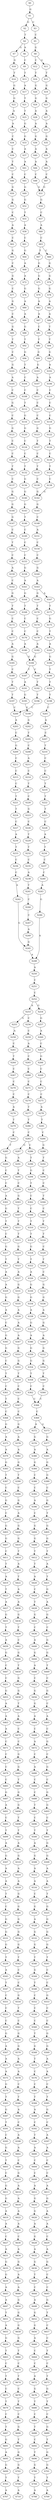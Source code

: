 strict digraph  {
	S0 -> S1 [ label = G ];
	S1 -> S2 [ label = G ];
	S1 -> S3 [ label = C ];
	S2 -> S4 [ label = T ];
	S3 -> S5 [ label = C ];
	S4 -> S6 [ label = A ];
	S4 -> S7 [ label = G ];
	S5 -> S8 [ label = G ];
	S6 -> S9 [ label = C ];
	S7 -> S10 [ label = G ];
	S8 -> S11 [ label = G ];
	S8 -> S12 [ label = C ];
	S9 -> S13 [ label = T ];
	S10 -> S14 [ label = T ];
	S11 -> S15 [ label = T ];
	S12 -> S16 [ label = T ];
	S13 -> S17 [ label = A ];
	S14 -> S18 [ label = G ];
	S15 -> S19 [ label = G ];
	S16 -> S20 [ label = G ];
	S17 -> S21 [ label = T ];
	S18 -> S22 [ label = G ];
	S19 -> S23 [ label = G ];
	S20 -> S24 [ label = G ];
	S21 -> S25 [ label = T ];
	S22 -> S26 [ label = A ];
	S23 -> S27 [ label = A ];
	S24 -> S28 [ label = A ];
	S25 -> S29 [ label = G ];
	S26 -> S30 [ label = A ];
	S27 -> S31 [ label = A ];
	S28 -> S32 [ label = A ];
	S29 -> S33 [ label = G ];
	S30 -> S34 [ label = C ];
	S31 -> S35 [ label = G ];
	S32 -> S36 [ label = G ];
	S33 -> S37 [ label = A ];
	S34 -> S38 [ label = C ];
	S35 -> S39 [ label = A ];
	S36 -> S40 [ label = A ];
	S37 -> S41 [ label = A ];
	S38 -> S42 [ label = T ];
	S39 -> S43 [ label = A ];
	S40 -> S44 [ label = A ];
	S41 -> S45 [ label = C ];
	S42 -> S46 [ label = C ];
	S43 -> S47 [ label = C ];
	S44 -> S48 [ label = C ];
	S45 -> S49 [ label = G ];
	S46 -> S50 [ label = G ];
	S47 -> S51 [ label = G ];
	S48 -> S51 [ label = G ];
	S49 -> S52 [ label = G ];
	S50 -> S53 [ label = G ];
	S51 -> S54 [ label = G ];
	S52 -> S55 [ label = T ];
	S53 -> S56 [ label = C ];
	S54 -> S57 [ label = C ];
	S55 -> S58 [ label = A ];
	S56 -> S59 [ label = A ];
	S57 -> S60 [ label = A ];
	S58 -> S61 [ label = C ];
	S59 -> S62 [ label = C ];
	S60 -> S63 [ label = C ];
	S61 -> S64 [ label = G ];
	S62 -> S65 [ label = G ];
	S63 -> S66 [ label = C ];
	S63 -> S67 [ label = T ];
	S64 -> S68 [ label = A ];
	S65 -> S69 [ label = C ];
	S66 -> S70 [ label = G ];
	S67 -> S71 [ label = G ];
	S68 -> S72 [ label = A ];
	S69 -> S73 [ label = G ];
	S70 -> S74 [ label = G ];
	S71 -> S75 [ label = G ];
	S72 -> S76 [ label = G ];
	S73 -> S77 [ label = C ];
	S74 -> S78 [ label = G ];
	S75 -> S79 [ label = G ];
	S76 -> S80 [ label = A ];
	S77 -> S81 [ label = G ];
	S78 -> S82 [ label = A ];
	S79 -> S83 [ label = A ];
	S80 -> S84 [ label = A ];
	S81 -> S85 [ label = C ];
	S82 -> S86 [ label = A ];
	S83 -> S87 [ label = A ];
	S84 -> S88 [ label = G ];
	S85 -> S89 [ label = G ];
	S86 -> S90 [ label = T ];
	S87 -> S91 [ label = C ];
	S88 -> S92 [ label = T ];
	S89 -> S93 [ label = T ];
	S90 -> S94 [ label = T ];
	S91 -> S95 [ label = T ];
	S92 -> S96 [ label = G ];
	S93 -> S97 [ label = C ];
	S94 -> S98 [ label = G ];
	S95 -> S99 [ label = G ];
	S96 -> S100 [ label = T ];
	S97 -> S101 [ label = G ];
	S98 -> S102 [ label = A ];
	S99 -> S103 [ label = G ];
	S100 -> S104 [ label = C ];
	S101 -> S105 [ label = A ];
	S102 -> S106 [ label = A ];
	S103 -> S107 [ label = A ];
	S104 -> S108 [ label = C ];
	S105 -> S109 [ label = C ];
	S106 -> S110 [ label = C ];
	S107 -> S111 [ label = C ];
	S108 -> S112 [ label = T ];
	S109 -> S113 [ label = G ];
	S110 -> S114 [ label = C ];
	S111 -> S115 [ label = C ];
	S112 -> S116 [ label = G ];
	S113 -> S117 [ label = C ];
	S114 -> S118 [ label = C ];
	S115 -> S119 [ label = C ];
	S116 -> S120 [ label = G ];
	S117 -> S121 [ label = G ];
	S118 -> S122 [ label = G ];
	S119 -> S123 [ label = G ];
	S120 -> S124 [ label = C ];
	S121 -> S125 [ label = C ];
	S122 -> S126 [ label = T ];
	S123 -> S127 [ label = T ];
	S124 -> S128 [ label = C ];
	S125 -> S129 [ label = C ];
	S126 -> S130 [ label = C ];
	S127 -> S131 [ label = C ];
	S128 -> S132 [ label = T ];
	S129 -> S133 [ label = T ];
	S130 -> S134 [ label = T ];
	S131 -> S135 [ label = T ];
	S132 -> S136 [ label = G ];
	S133 -> S137 [ label = C ];
	S134 -> S138 [ label = C ];
	S135 -> S139 [ label = C ];
	S136 -> S140 [ label = G ];
	S137 -> S141 [ label = G ];
	S138 -> S142 [ label = G ];
	S139 -> S142 [ label = G ];
	S140 -> S143 [ label = G ];
	S141 -> S144 [ label = G ];
	S142 -> S145 [ label = G ];
	S143 -> S146 [ label = T ];
	S144 -> S147 [ label = G ];
	S145 -> S148 [ label = C ];
	S146 -> S149 [ label = C ];
	S147 -> S150 [ label = C ];
	S148 -> S151 [ label = A ];
	S149 -> S152 [ label = C ];
	S150 -> S153 [ label = T ];
	S151 -> S154 [ label = C ];
	S152 -> S155 [ label = C ];
	S153 -> S156 [ label = C ];
	S154 -> S157 [ label = C ];
	S155 -> S158 [ label = G ];
	S156 -> S159 [ label = A ];
	S157 -> S160 [ label = G ];
	S158 -> S161 [ label = A ];
	S159 -> S162 [ label = C ];
	S160 -> S163 [ label = A ];
	S161 -> S164 [ label = G ];
	S162 -> S165 [ label = G ];
	S163 -> S166 [ label = G ];
	S163 -> S167 [ label = A ];
	S164 -> S168 [ label = T ];
	S165 -> S169 [ label = T ];
	S166 -> S170 [ label = T ];
	S167 -> S171 [ label = T ];
	S168 -> S172 [ label = C ];
	S169 -> S173 [ label = C ];
	S170 -> S174 [ label = C ];
	S171 -> S175 [ label = G ];
	S172 -> S176 [ label = C ];
	S173 -> S177 [ label = C ];
	S174 -> S178 [ label = C ];
	S175 -> S179 [ label = T ];
	S176 -> S180 [ label = A ];
	S177 -> S181 [ label = A ];
	S178 -> S182 [ label = A ];
	S179 -> S183 [ label = A ];
	S180 -> S184 [ label = G ];
	S181 -> S185 [ label = G ];
	S182 -> S184 [ label = G ];
	S183 -> S186 [ label = G ];
	S184 -> S187 [ label = T ];
	S184 -> S188 [ label = C ];
	S185 -> S189 [ label = C ];
	S186 -> S190 [ label = T ];
	S187 -> S191 [ label = A ];
	S188 -> S192 [ label = T ];
	S189 -> S193 [ label = T ];
	S190 -> S194 [ label = T ];
	S191 -> S195 [ label = G ];
	S192 -> S196 [ label = T ];
	S193 -> S197 [ label = T ];
	S194 -> S198 [ label = T ];
	S195 -> S199 [ label = G ];
	S196 -> S200 [ label = C ];
	S197 -> S200 [ label = C ];
	S198 -> S201 [ label = C ];
	S199 -> S202 [ label = G ];
	S200 -> S203 [ label = A ];
	S201 -> S204 [ label = A ];
	S202 -> S205 [ label = T ];
	S203 -> S206 [ label = C ];
	S204 -> S207 [ label = C ];
	S205 -> S208 [ label = C ];
	S206 -> S209 [ label = G ];
	S207 -> S210 [ label = T ];
	S208 -> S211 [ label = A ];
	S209 -> S212 [ label = C ];
	S210 -> S213 [ label = C ];
	S211 -> S214 [ label = C ];
	S212 -> S215 [ label = C ];
	S213 -> S216 [ label = C ];
	S214 -> S217 [ label = T ];
	S215 -> S218 [ label = C ];
	S216 -> S219 [ label = T ];
	S217 -> S220 [ label = C ];
	S218 -> S221 [ label = T ];
	S219 -> S222 [ label = T ];
	S220 -> S223 [ label = G ];
	S221 -> S224 [ label = T ];
	S222 -> S225 [ label = T ];
	S223 -> S226 [ label = C ];
	S224 -> S227 [ label = C ];
	S225 -> S228 [ label = C ];
	S226 -> S229 [ label = T ];
	S227 -> S230 [ label = A ];
	S228 -> S231 [ label = A ];
	S229 -> S232 [ label = T ];
	S230 -> S233 [ label = T ];
	S231 -> S234 [ label = T ];
	S232 -> S235 [ label = C ];
	S233 -> S236 [ label = C ];
	S234 -> S237 [ label = C ];
	S235 -> S238 [ label = A ];
	S236 -> S239 [ label = C ];
	S237 -> S240 [ label = C ];
	S238 -> S241 [ label = T ];
	S239 -> S242 [ label = A ];
	S240 -> S243 [ label = A ];
	S241 -> S244 [ label = C ];
	S242 -> S245 [ label = G ];
	S243 -> S246 [ label = G ];
	S244 -> S247 [ label = C ];
	S245 -> S248 [ label = A ];
	S246 -> S248 [ label = A ];
	S247 -> S249 [ label = A ];
	S248 -> S250 [ label = A ];
	S249 -> S245 [ label = G ];
	S250 -> S251 [ label = C ];
	S251 -> S252 [ label = C ];
	S252 -> S253 [ label = A ];
	S252 -> S254 [ label = G ];
	S253 -> S255 [ label = G ];
	S253 -> S256 [ label = C ];
	S254 -> S257 [ label = G ];
	S255 -> S258 [ label = A ];
	S256 -> S259 [ label = C ];
	S257 -> S260 [ label = A ];
	S258 -> S261 [ label = C ];
	S259 -> S262 [ label = A ];
	S260 -> S263 [ label = C ];
	S261 -> S264 [ label = T ];
	S262 -> S265 [ label = C ];
	S263 -> S266 [ label = G ];
	S264 -> S267 [ label = C ];
	S265 -> S268 [ label = C ];
	S266 -> S269 [ label = C ];
	S267 -> S270 [ label = C ];
	S268 -> S271 [ label = C ];
	S269 -> S272 [ label = C ];
	S270 -> S273 [ label = C ];
	S271 -> S274 [ label = C ];
	S272 -> S275 [ label = C ];
	S273 -> S276 [ label = A ];
	S274 -> S277 [ label = T ];
	S275 -> S278 [ label = A ];
	S276 -> S279 [ label = T ];
	S277 -> S280 [ label = T ];
	S278 -> S281 [ label = T ];
	S279 -> S282 [ label = C ];
	S280 -> S283 [ label = C ];
	S281 -> S284 [ label = C ];
	S282 -> S285 [ label = T ];
	S283 -> S286 [ label = C ];
	S283 -> S287 [ label = G ];
	S284 -> S288 [ label = G ];
	S285 -> S289 [ label = G ];
	S286 -> S290 [ label = T ];
	S287 -> S291 [ label = A ];
	S288 -> S292 [ label = T ];
	S289 -> S293 [ label = C ];
	S290 -> S294 [ label = G ];
	S291 -> S295 [ label = T ];
	S292 -> S296 [ label = C ];
	S293 -> S297 [ label = C ];
	S294 -> S298 [ label = T ];
	S295 -> S299 [ label = C ];
	S296 -> S300 [ label = C ];
	S297 -> S301 [ label = A ];
	S298 -> S302 [ label = C ];
	S299 -> S303 [ label = G ];
	S300 -> S304 [ label = T ];
	S301 -> S305 [ label = G ];
	S302 -> S306 [ label = C ];
	S303 -> S307 [ label = T ];
	S304 -> S308 [ label = C ];
	S305 -> S309 [ label = T ];
	S306 -> S310 [ label = T ];
	S307 -> S311 [ label = T ];
	S308 -> S312 [ label = T ];
	S309 -> S313 [ label = C ];
	S310 -> S314 [ label = T ];
	S311 -> S315 [ label = T ];
	S312 -> S316 [ label = T ];
	S313 -> S317 [ label = G ];
	S314 -> S318 [ label = G ];
	S315 -> S319 [ label = G ];
	S316 -> S320 [ label = C ];
	S317 -> S321 [ label = T ];
	S318 -> S322 [ label = T ];
	S319 -> S323 [ label = T ];
	S320 -> S324 [ label = T ];
	S321 -> S325 [ label = A ];
	S322 -> S326 [ label = A ];
	S323 -> S327 [ label = A ];
	S324 -> S328 [ label = C ];
	S325 -> S329 [ label = A ];
	S326 -> S330 [ label = G ];
	S327 -> S331 [ label = G ];
	S328 -> S332 [ label = G ];
	S329 -> S333 [ label = G ];
	S330 -> S334 [ label = G ];
	S331 -> S335 [ label = G ];
	S332 -> S336 [ label = G ];
	S333 -> S337 [ label = A ];
	S334 -> S338 [ label = A ];
	S335 -> S339 [ label = A ];
	S336 -> S340 [ label = A ];
	S337 -> S341 [ label = C ];
	S338 -> S342 [ label = G ];
	S339 -> S343 [ label = A ];
	S340 -> S344 [ label = G ];
	S341 -> S345 [ label = G ];
	S342 -> S346 [ label = A ];
	S343 -> S347 [ label = A ];
	S344 -> S348 [ label = A ];
	S345 -> S349 [ label = G ];
	S346 -> S350 [ label = G ];
	S347 -> S351 [ label = G ];
	S348 -> S352 [ label = G ];
	S349 -> S353 [ label = C ];
	S350 -> S354 [ label = G ];
	S351 -> S355 [ label = G ];
	S352 -> S356 [ label = G ];
	S353 -> S357 [ label = T ];
	S354 -> S358 [ label = T ];
	S355 -> S359 [ label = T ];
	S356 -> S360 [ label = T ];
	S357 -> S361 [ label = C ];
	S358 -> S362 [ label = C ];
	S359 -> S363 [ label = C ];
	S360 -> S364 [ label = C ];
	S361 -> S365 [ label = T ];
	S362 -> S366 [ label = C ];
	S363 -> S367 [ label = C ];
	S364 -> S366 [ label = C ];
	S365 -> S368 [ label = C ];
	S366 -> S369 [ label = C ];
	S367 -> S370 [ label = C ];
	S368 -> S371 [ label = G ];
	S369 -> S372 [ label = A ];
	S369 -> S373 [ label = G ];
	S370 -> S374 [ label = G ];
	S371 -> S375 [ label = A ];
	S372 -> S376 [ label = G ];
	S373 -> S377 [ label = G ];
	S374 -> S378 [ label = A ];
	S375 -> S379 [ label = A ];
	S376 -> S380 [ label = A ];
	S377 -> S381 [ label = A ];
	S378 -> S382 [ label = A ];
	S379 -> S383 [ label = G ];
	S380 -> S384 [ label = G ];
	S381 -> S385 [ label = G ];
	S382 -> S386 [ label = G ];
	S383 -> S387 [ label = T ];
	S384 -> S388 [ label = C ];
	S385 -> S389 [ label = G ];
	S386 -> S390 [ label = T ];
	S387 -> S391 [ label = C ];
	S388 -> S392 [ label = C ];
	S389 -> S393 [ label = C ];
	S390 -> S394 [ label = C ];
	S391 -> S395 [ label = G ];
	S392 -> S396 [ label = A ];
	S393 -> S397 [ label = G ];
	S394 -> S398 [ label = G ];
	S395 -> S399 [ label = C ];
	S396 -> S400 [ label = C ];
	S397 -> S401 [ label = T ];
	S398 -> S402 [ label = A ];
	S399 -> S403 [ label = G ];
	S400 -> S404 [ label = G ];
	S401 -> S405 [ label = G ];
	S402 -> S406 [ label = G ];
	S403 -> S407 [ label = G ];
	S404 -> S408 [ label = G ];
	S405 -> S409 [ label = G ];
	S406 -> S410 [ label = G ];
	S407 -> S411 [ label = C ];
	S408 -> S412 [ label = T ];
	S409 -> S413 [ label = T ];
	S410 -> S414 [ label = T ];
	S411 -> S415 [ label = T ];
	S412 -> S416 [ label = T ];
	S413 -> S417 [ label = A ];
	S414 -> S418 [ label = A ];
	S415 -> S419 [ label = A ];
	S416 -> S420 [ label = A ];
	S417 -> S421 [ label = T ];
	S418 -> S422 [ label = T ];
	S419 -> S423 [ label = T ];
	S420 -> S424 [ label = C ];
	S421 -> S425 [ label = G ];
	S422 -> S426 [ label = A ];
	S423 -> S427 [ label = A ];
	S424 -> S428 [ label = T ];
	S425 -> S429 [ label = A ];
	S426 -> S430 [ label = A ];
	S427 -> S431 [ label = G ];
	S428 -> S432 [ label = G ];
	S429 -> S433 [ label = G ];
	S430 -> S434 [ label = G ];
	S431 -> S435 [ label = T ];
	S432 -> S436 [ label = C ];
	S433 -> S437 [ label = C ];
	S434 -> S438 [ label = T ];
	S435 -> S439 [ label = A ];
	S436 -> S440 [ label = A ];
	S437 -> S441 [ label = G ];
	S438 -> S442 [ label = C ];
	S439 -> S443 [ label = G ];
	S440 -> S444 [ label = G ];
	S441 -> S445 [ label = G ];
	S442 -> S446 [ label = G ];
	S443 -> S447 [ label = C ];
	S444 -> S448 [ label = A ];
	S445 -> S449 [ label = T ];
	S446 -> S450 [ label = T ];
	S447 -> S451 [ label = C ];
	S448 -> S452 [ label = C ];
	S449 -> S453 [ label = C ];
	S450 -> S454 [ label = G ];
	S451 -> S455 [ label = G ];
	S452 -> S456 [ label = G ];
	S453 -> S457 [ label = G ];
	S454 -> S458 [ label = G ];
	S455 -> S459 [ label = A ];
	S456 -> S460 [ label = G ];
	S457 -> S461 [ label = C ];
	S458 -> S462 [ label = T ];
	S459 -> S463 [ label = A ];
	S460 -> S464 [ label = A ];
	S461 -> S465 [ label = A ];
	S462 -> S466 [ label = A ];
	S463 -> S467 [ label = A ];
	S464 -> S468 [ label = C ];
	S465 -> S469 [ label = C ];
	S466 -> S470 [ label = C ];
	S467 -> S471 [ label = C ];
	S468 -> S472 [ label = A ];
	S469 -> S473 [ label = G ];
	S470 -> S474 [ label = C ];
	S471 -> S475 [ label = C ];
	S472 -> S476 [ label = C ];
	S473 -> S477 [ label = C ];
	S474 -> S478 [ label = G ];
	S475 -> S479 [ label = C ];
	S476 -> S480 [ label = A ];
	S477 -> S481 [ label = G ];
	S478 -> S482 [ label = G ];
	S479 -> S483 [ label = C ];
	S480 -> S484 [ label = C ];
	S481 -> S485 [ label = C ];
	S482 -> S486 [ label = T ];
	S483 -> S487 [ label = G ];
	S484 -> S488 [ label = C ];
	S485 -> S489 [ label = G ];
	S486 -> S490 [ label = G ];
	S487 -> S491 [ label = A ];
	S488 -> S492 [ label = T ];
	S489 -> S493 [ label = G ];
	S490 -> S494 [ label = G ];
	S491 -> S495 [ label = C ];
	S492 -> S496 [ label = C ];
	S493 -> S497 [ label = C ];
	S494 -> S498 [ label = T ];
	S495 -> S499 [ label = T ];
	S496 -> S500 [ label = T ];
	S497 -> S501 [ label = T ];
	S498 -> S502 [ label = T ];
	S499 -> S503 [ label = A ];
	S500 -> S504 [ label = A ];
	S501 -> S505 [ label = G ];
	S502 -> S506 [ label = A ];
	S503 -> S507 [ label = G ];
	S504 -> S508 [ label = G ];
	S505 -> S509 [ label = G ];
	S506 -> S510 [ label = G ];
	S507 -> S511 [ label = A ];
	S508 -> S512 [ label = A ];
	S509 -> S513 [ label = A ];
	S510 -> S514 [ label = A ];
	S511 -> S515 [ label = A ];
	S512 -> S516 [ label = A ];
	S513 -> S517 [ label = A ];
	S514 -> S518 [ label = A ];
	S515 -> S519 [ label = T ];
	S516 -> S520 [ label = C ];
	S517 -> S521 [ label = T ];
	S518 -> S522 [ label = G ];
	S519 -> S523 [ label = C ];
	S520 -> S524 [ label = G ];
	S521 -> S525 [ label = G ];
	S522 -> S526 [ label = G ];
	S523 -> S527 [ label = G ];
	S524 -> S528 [ label = A ];
	S525 -> S529 [ label = G ];
	S526 -> S530 [ label = G ];
	S527 -> S531 [ label = G ];
	S528 -> S532 [ label = G ];
	S529 -> S533 [ label = G ];
	S530 -> S534 [ label = G ];
	S531 -> S535 [ label = G ];
	S532 -> S536 [ label = G ];
	S533 -> S537 [ label = G ];
	S534 -> S538 [ label = G ];
	S535 -> S539 [ label = T ];
	S536 -> S540 [ label = T ];
	S537 -> S541 [ label = T ];
	S538 -> S542 [ label = T ];
	S539 -> S543 [ label = A ];
	S540 -> S544 [ label = G ];
	S541 -> S545 [ label = C ];
	S542 -> S546 [ label = C ];
	S543 -> S547 [ label = T ];
	S544 -> S548 [ label = T ];
	S545 -> S549 [ label = C ];
	S546 -> S550 [ label = C ];
	S547 -> S551 [ label = C ];
	S548 -> S552 [ label = C ];
	S549 -> S553 [ label = G ];
	S550 -> S554 [ label = G ];
	S551 -> S555 [ label = C ];
	S552 -> S556 [ label = C ];
	S553 -> S557 [ label = C ];
	S554 -> S558 [ label = T ];
	S555 -> S559 [ label = C ];
	S556 -> S560 [ label = C ];
	S557 -> S561 [ label = C ];
	S558 -> S562 [ label = C ];
	S559 -> S563 [ label = G ];
	S560 -> S564 [ label = T ];
	S561 -> S565 [ label = G ];
	S562 -> S566 [ label = G ];
	S563 -> S567 [ label = A ];
	S564 -> S568 [ label = G ];
	S565 -> S569 [ label = G ];
	S566 -> S570 [ label = G ];
	S567 -> S571 [ label = A ];
	S568 -> S572 [ label = T ];
	S569 -> S573 [ label = A ];
	S570 -> S574 [ label = A ];
	S571 -> S575 [ label = A ];
	S572 -> S576 [ label = C ];
	S573 -> S577 [ label = A ];
	S574 -> S578 [ label = A ];
	S575 -> S579 [ label = G ];
	S576 -> S580 [ label = C ];
	S577 -> S581 [ label = C ];
	S578 -> S582 [ label = C ];
	S579 -> S583 [ label = T ];
	S580 -> S584 [ label = T ];
	S581 -> S585 [ label = T ];
	S582 -> S586 [ label = T ];
	S583 -> S587 [ label = G ];
	S584 -> S588 [ label = A ];
	S585 -> S589 [ label = G ];
	S586 -> S590 [ label = A ];
	S587 -> S591 [ label = T ];
	S588 -> S592 [ label = C ];
	S589 -> S593 [ label = C ];
	S590 -> S594 [ label = C ];
	S591 -> S595 [ label = C ];
	S592 -> S596 [ label = T ];
	S593 -> S597 [ label = A ];
	S594 -> S598 [ label = A ];
	S595 -> S599 [ label = G ];
	S596 -> S600 [ label = A ];
	S597 -> S601 [ label = A ];
	S598 -> S602 [ label = A ];
	S599 -> S603 [ label = T ];
	S600 -> S604 [ label = C ];
	S601 -> S605 [ label = C ];
	S602 -> S606 [ label = C ];
	S603 -> S607 [ label = C ];
	S604 -> S608 [ label = C ];
	S605 -> S609 [ label = C ];
	S606 -> S610 [ label = G ];
	S607 -> S611 [ label = G ];
	S608 -> S612 [ label = A ];
	S609 -> S613 [ label = A ];
	S610 -> S614 [ label = A ];
	S611 -> S615 [ label = G ];
	S612 -> S616 [ label = G ];
	S613 -> S617 [ label = G ];
	S614 -> S618 [ label = A ];
	S615 -> S619 [ label = A ];
	S616 -> S620 [ label = G ];
	S617 -> S621 [ label = A ];
	S618 -> S622 [ label = A ];
	S619 -> S623 [ label = A ];
	S620 -> S624 [ label = A ];
	S621 -> S625 [ label = A ];
	S622 -> S626 [ label = A ];
	S623 -> S627 [ label = C ];
	S624 -> S628 [ label = G ];
	S625 -> S629 [ label = C ];
	S626 -> S630 [ label = C ];
	S627 -> S631 [ label = A ];
	S628 -> S632 [ label = A ];
	S629 -> S633 [ label = A ];
	S630 -> S634 [ label = A ];
	S631 -> S635 [ label = G ];
	S632 -> S636 [ label = G ];
	S633 -> S637 [ label = G ];
	S634 -> S638 [ label = G ];
	S635 -> S639 [ label = G ];
	S636 -> S640 [ label = T ];
	S637 -> S641 [ label = C ];
	S638 -> S642 [ label = A ];
	S639 -> S643 [ label = A ];
	S640 -> S644 [ label = C ];
	S641 -> S645 [ label = C ];
	S642 -> S646 [ label = A ];
	S643 -> S647 [ label = A ];
	S644 -> S648 [ label = A ];
	S645 -> S649 [ label = G ];
	S646 -> S650 [ label = G ];
	S647 -> S651 [ label = T ];
	S648 -> S652 [ label = G ];
	S649 -> S653 [ label = T ];
	S650 -> S654 [ label = G ];
	S651 -> S655 [ label = A ];
	S652 -> S656 [ label = G ];
	S653 -> S657 [ label = C ];
	S654 -> S658 [ label = G ];
	S655 -> S659 [ label = G ];
	S656 -> S660 [ label = A ];
	S657 -> S661 [ label = C ];
	S658 -> S662 [ label = G ];
	S659 -> S663 [ label = T ];
	S660 -> S664 [ label = C ];
	S661 -> S665 [ label = T ];
	S662 -> S666 [ label = T ];
	S663 -> S667 [ label = C ];
	S664 -> S668 [ label = C ];
	S665 -> S669 [ label = C ];
	S666 -> S670 [ label = C ];
	S667 -> S671 [ label = T ];
	S668 -> S672 [ label = A ];
	S669 -> S673 [ label = T ];
	S670 -> S674 [ label = T ];
	S671 -> S675 [ label = C ];
	S672 -> S676 [ label = G ];
	S673 -> S677 [ label = G ];
	S674 -> S678 [ label = C ];
	S675 -> S679 [ label = T ];
	S676 -> S680 [ label = T ];
	S677 -> S681 [ label = T ];
	S678 -> S682 [ label = T ];
	S679 -> S683 [ label = C ];
	S680 -> S684 [ label = C ];
	S681 -> S685 [ label = C ];
	S682 -> S686 [ label = C ];
	S683 -> S687 [ label = T ];
	S684 -> S688 [ label = T ];
	S685 -> S689 [ label = G ];
	S686 -> S690 [ label = G ];
	S687 -> S691 [ label = G ];
	S688 -> S692 [ label = C ];
	S689 -> S693 [ label = T ];
	S690 -> S694 [ label = T ];
	S691 -> S695 [ label = A ];
	S692 -> S696 [ label = T ];
	S693 -> S697 [ label = G ];
	S694 -> S698 [ label = G ];
	S695 -> S699 [ label = G ];
	S696 -> S700 [ label = G ];
	S697 -> S701 [ label = G ];
	S698 -> S702 [ label = G ];
	S699 -> S703 [ label = T ];
	S700 -> S704 [ label = T ];
	S701 -> S705 [ label = T ];
	S702 -> S706 [ label = T ];
	S703 -> S707 [ label = A ];
	S704 -> S708 [ label = A ];
	S705 -> S709 [ label = A ];
	S706 -> S710 [ label = A ];
}
